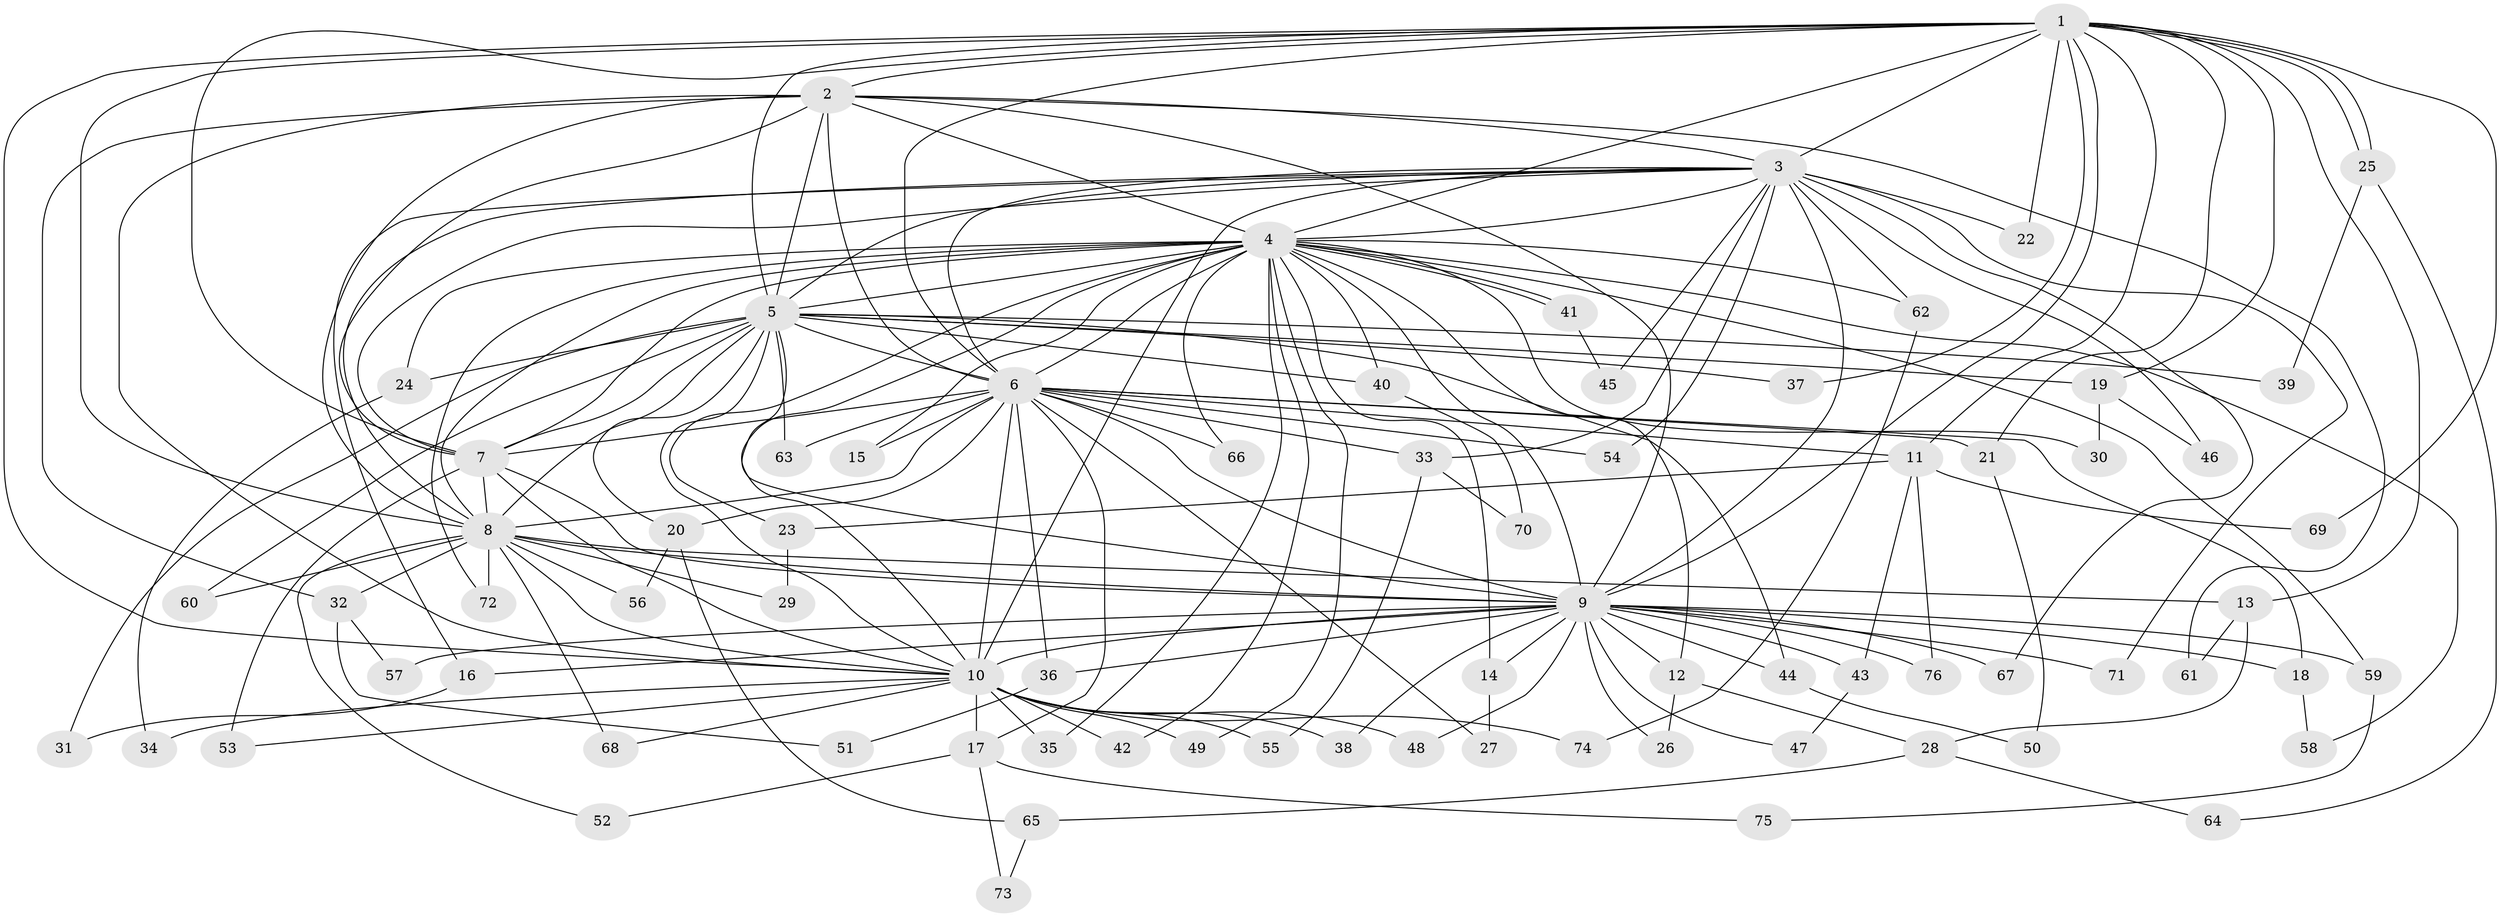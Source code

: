 // coarse degree distribution, {13: 0.022222222222222223, 10: 0.022222222222222223, 14: 0.06666666666666667, 24: 0.022222222222222223, 16: 0.022222222222222223, 18: 0.022222222222222223, 20: 0.022222222222222223, 3: 0.17777777777777778, 4: 0.13333333333333333, 2: 0.4666666666666667, 5: 0.022222222222222223}
// Generated by graph-tools (version 1.1) at 2025/17/03/04/25 18:17:30]
// undirected, 76 vertices, 177 edges
graph export_dot {
graph [start="1"]
  node [color=gray90,style=filled];
  1;
  2;
  3;
  4;
  5;
  6;
  7;
  8;
  9;
  10;
  11;
  12;
  13;
  14;
  15;
  16;
  17;
  18;
  19;
  20;
  21;
  22;
  23;
  24;
  25;
  26;
  27;
  28;
  29;
  30;
  31;
  32;
  33;
  34;
  35;
  36;
  37;
  38;
  39;
  40;
  41;
  42;
  43;
  44;
  45;
  46;
  47;
  48;
  49;
  50;
  51;
  52;
  53;
  54;
  55;
  56;
  57;
  58;
  59;
  60;
  61;
  62;
  63;
  64;
  65;
  66;
  67;
  68;
  69;
  70;
  71;
  72;
  73;
  74;
  75;
  76;
  1 -- 2;
  1 -- 3;
  1 -- 4;
  1 -- 5;
  1 -- 6;
  1 -- 7;
  1 -- 8;
  1 -- 9;
  1 -- 10;
  1 -- 11;
  1 -- 13;
  1 -- 19;
  1 -- 21;
  1 -- 22;
  1 -- 25;
  1 -- 25;
  1 -- 37;
  1 -- 69;
  2 -- 3;
  2 -- 4;
  2 -- 5;
  2 -- 6;
  2 -- 7;
  2 -- 8;
  2 -- 9;
  2 -- 10;
  2 -- 32;
  2 -- 61;
  3 -- 4;
  3 -- 5;
  3 -- 6;
  3 -- 7;
  3 -- 8;
  3 -- 9;
  3 -- 10;
  3 -- 16;
  3 -- 22;
  3 -- 33;
  3 -- 45;
  3 -- 46;
  3 -- 54;
  3 -- 62;
  3 -- 67;
  3 -- 71;
  4 -- 5;
  4 -- 6;
  4 -- 7;
  4 -- 8;
  4 -- 9;
  4 -- 10;
  4 -- 12;
  4 -- 14;
  4 -- 15;
  4 -- 23;
  4 -- 24;
  4 -- 30;
  4 -- 35;
  4 -- 40;
  4 -- 41;
  4 -- 41;
  4 -- 42;
  4 -- 49;
  4 -- 58;
  4 -- 59;
  4 -- 62;
  4 -- 66;
  4 -- 72;
  5 -- 6;
  5 -- 7;
  5 -- 8;
  5 -- 9;
  5 -- 10;
  5 -- 19;
  5 -- 20;
  5 -- 24;
  5 -- 31;
  5 -- 37;
  5 -- 39;
  5 -- 40;
  5 -- 44;
  5 -- 60;
  5 -- 63;
  6 -- 7;
  6 -- 8;
  6 -- 9;
  6 -- 10;
  6 -- 11;
  6 -- 15;
  6 -- 17;
  6 -- 18;
  6 -- 20;
  6 -- 21;
  6 -- 27;
  6 -- 33;
  6 -- 36;
  6 -- 54;
  6 -- 63;
  6 -- 66;
  7 -- 8;
  7 -- 9;
  7 -- 10;
  7 -- 53;
  8 -- 9;
  8 -- 10;
  8 -- 13;
  8 -- 29;
  8 -- 32;
  8 -- 52;
  8 -- 56;
  8 -- 60;
  8 -- 68;
  8 -- 72;
  9 -- 10;
  9 -- 12;
  9 -- 14;
  9 -- 16;
  9 -- 18;
  9 -- 26;
  9 -- 36;
  9 -- 38;
  9 -- 43;
  9 -- 44;
  9 -- 47;
  9 -- 48;
  9 -- 57;
  9 -- 59;
  9 -- 67;
  9 -- 71;
  9 -- 76;
  10 -- 17;
  10 -- 34;
  10 -- 35;
  10 -- 38;
  10 -- 42;
  10 -- 48;
  10 -- 49;
  10 -- 53;
  10 -- 55;
  10 -- 68;
  10 -- 74;
  11 -- 23;
  11 -- 43;
  11 -- 69;
  11 -- 76;
  12 -- 26;
  12 -- 28;
  13 -- 28;
  13 -- 61;
  14 -- 27;
  16 -- 31;
  17 -- 52;
  17 -- 73;
  17 -- 75;
  18 -- 58;
  19 -- 30;
  19 -- 46;
  20 -- 56;
  20 -- 65;
  21 -- 50;
  23 -- 29;
  24 -- 34;
  25 -- 39;
  25 -- 64;
  28 -- 64;
  28 -- 65;
  32 -- 51;
  32 -- 57;
  33 -- 55;
  33 -- 70;
  36 -- 51;
  40 -- 70;
  41 -- 45;
  43 -- 47;
  44 -- 50;
  59 -- 75;
  62 -- 74;
  65 -- 73;
}
